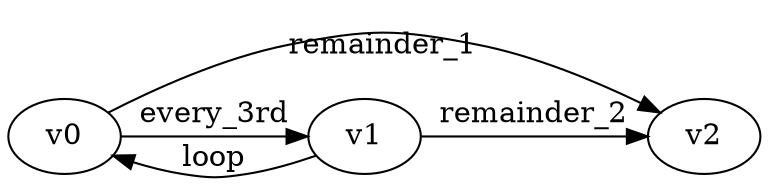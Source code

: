 digraph ModulusTest {
    /*
     * Modulus Constraint Test
     * 
     * Tests the new modulus constraint syntax:
     * - expr mod m == r  (mathematical mod syntax)
     * - expr%m==r        (C-style mod syntax)
     */
    
    // Vertices
    v0 [name="v0", player=0];           // Start
    v1 [name="v1", player=1];           // Choice point
    v2 [name="v2", player=0, target=1]; // Target
    
    // Modulus constraints using different syntax
    v0 -> v1 [label="every_3rd", constraint="time mod 3 == 0"];        // Multiples of 3
    v0 -> v2 [label="remainder_1", constraint="time%4==1"];            // 4k+1 pattern
    v1 -> v2 [label="remainder_2", constraint="time mod 5 == 2"];      // 5k+2 pattern
    v1 -> v0 [label="loop", constraint="time%2==0"];                   // Even times
}
